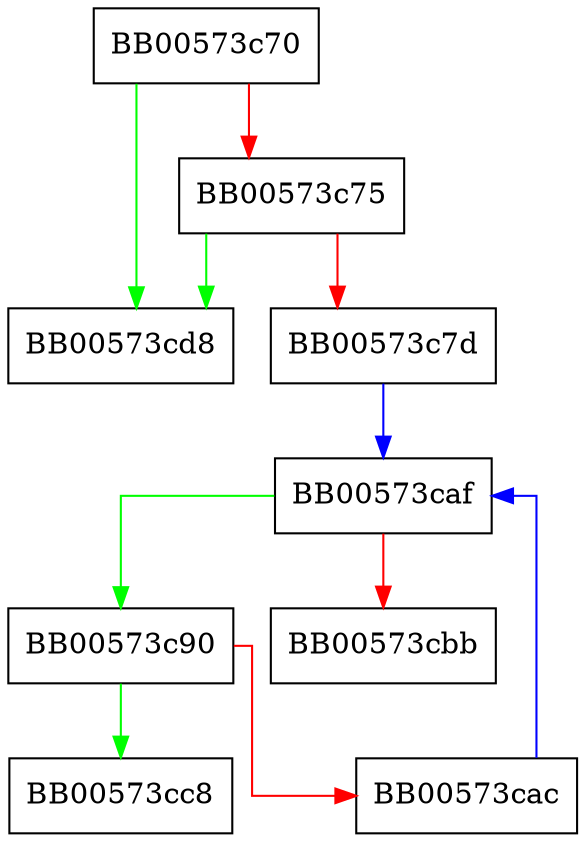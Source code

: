 digraph OSSL_CRMF_MSG_get0_regCtrl_authenticator {
  node [shape="box"];
  graph [splines=ortho];
  BB00573c70 -> BB00573cd8 [color="green"];
  BB00573c70 -> BB00573c75 [color="red"];
  BB00573c75 -> BB00573cd8 [color="green"];
  BB00573c75 -> BB00573c7d [color="red"];
  BB00573c7d -> BB00573caf [color="blue"];
  BB00573c90 -> BB00573cc8 [color="green"];
  BB00573c90 -> BB00573cac [color="red"];
  BB00573cac -> BB00573caf [color="blue"];
  BB00573caf -> BB00573c90 [color="green"];
  BB00573caf -> BB00573cbb [color="red"];
}